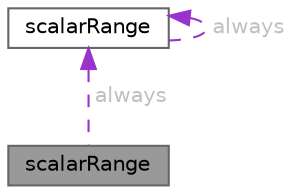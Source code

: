 digraph "scalarRange"
{
 // LATEX_PDF_SIZE
  bgcolor="transparent";
  edge [fontname=Helvetica,fontsize=10,labelfontname=Helvetica,labelfontsize=10];
  node [fontname=Helvetica,fontsize=10,shape=box,height=0.2,width=0.4];
  Node1 [id="Node000001",label="scalarRange",height=0.2,width=0.4,color="gray40", fillcolor="grey60", style="filled", fontcolor="black",tooltip="Scalar bounds to be used as a unary predicate."];
  Node2 -> Node1 [id="edge1_Node000001_Node000002",dir="back",color="darkorchid3",style="dashed",tooltip=" ",label=" always",fontcolor="grey" ];
  Node2 [id="Node000002",label="scalarRange",height=0.2,width=0.4,color="gray40", fillcolor="white", style="filled",URL="$classFoam_1_1scalarRange.html",tooltip="Scalar bounds to be used as a unary predicate."];
  Node2 -> Node2 [id="edge2_Node000002_Node000002",dir="back",color="darkorchid3",style="dashed",tooltip=" ",label=" always",fontcolor="grey" ];
}
